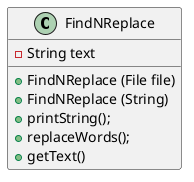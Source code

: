 @startuml
'https://plantuml.com/sequence-diagram

class FindNReplace {
 -String text
 +FindNReplace (File file)
 +FindNReplace (String)
 +printString();
 +replaceWords();
   +getText()
}

@enduml